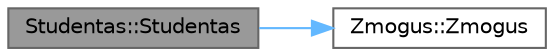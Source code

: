 digraph "Studentas::Studentas"
{
 // INTERACTIVE_SVG=YES
 // LATEX_PDF_SIZE
  bgcolor="transparent";
  edge [fontname=Helvetica,fontsize=10,labelfontname=Helvetica,labelfontsize=10];
  node [fontname=Helvetica,fontsize=10,shape=box,height=0.2,width=0.4];
  rankdir="LR";
  Node1 [id="Node000001",label="Studentas::Studentas",height=0.2,width=0.4,color="gray40", fillcolor="grey60", style="filled", fontcolor="black",tooltip=" "];
  Node1 -> Node2 [id="edge1_Node000001_Node000002",color="steelblue1",style="solid",tooltip=" "];
  Node2 [id="Node000002",label="Zmogus::Zmogus",height=0.2,width=0.4,color="grey40", fillcolor="white", style="filled",URL="$class_zmogus.html#a905fef3b8ad421a6d023c7ebc295f48e",tooltip=" "];
}
